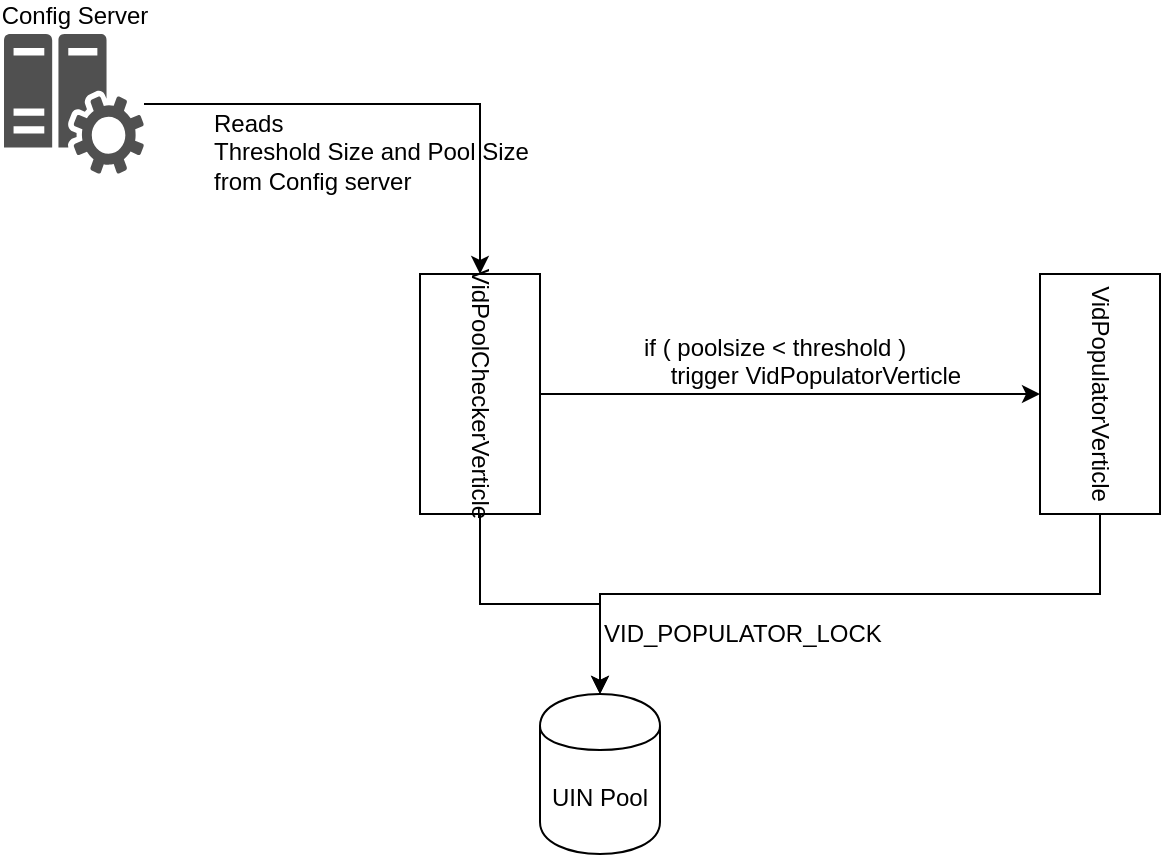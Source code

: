 <mxfile version="12.1.0" type="device" pages="1"><diagram id="GkQgpvO8lauRJl_DyZAT" name="Page-1"><mxGraphModel dx="1618" dy="483" grid="1" gridSize="10" guides="1" tooltips="1" connect="1" arrows="1" fold="1" page="1" pageScale="1" pageWidth="850" pageHeight="1100" math="0" shadow="0"><root><mxCell id="0"/><mxCell id="1" parent="0"/><mxCell id="AE_UGOOZKx3bauBDZhit-7" style="edgeStyle=orthogonalEdgeStyle;rounded=0;orthogonalLoop=1;jettySize=auto;html=1;entryX=0;entryY=0.5;entryDx=0;entryDy=0;" parent="1" source="AE_UGOOZKx3bauBDZhit-1" target="8iDKg7WKkFsdkrmvPs8w-1" edge="1"><mxGeometry relative="1" as="geometry"/></mxCell><mxCell id="AE_UGOOZKx3bauBDZhit-1" value="Config Server" style="pointerEvents=1;shadow=0;dashed=0;html=1;strokeColor=none;labelPosition=center;verticalLabelPosition=top;verticalAlign=bottom;align=center;fillColor=#505050;shape=mxgraph.mscae.oms.config_assessment" parent="1" vertex="1"><mxGeometry x="-18" y="130" width="70" height="70" as="geometry"/></mxCell><mxCell id="8iDKg7WKkFsdkrmvPs8w-3" style="edgeStyle=orthogonalEdgeStyle;rounded=0;orthogonalLoop=1;jettySize=auto;html=1;" edge="1" parent="1" source="AE_UGOOZKx3bauBDZhit-3"><mxGeometry relative="1" as="geometry"><mxPoint x="280" y="460" as="targetPoint"/><Array as="points"><mxPoint x="530" y="410"/><mxPoint x="280" y="410"/></Array></mxGeometry></mxCell><mxCell id="AE_UGOOZKx3bauBDZhit-3" value="VidPopulatorVerticle" style="rounded=0;whiteSpace=wrap;html=1;rotation=90;" parent="1" vertex="1"><mxGeometry x="470" y="280" width="120" height="60" as="geometry"/></mxCell><mxCell id="AE_UGOOZKx3bauBDZhit-6" value="UIN Pool" style="shape=cylinder;whiteSpace=wrap;html=1;boundedLbl=1;backgroundOutline=1;" parent="1" vertex="1"><mxGeometry x="250" y="460" width="60" height="80" as="geometry"/></mxCell><mxCell id="AE_UGOOZKx3bauBDZhit-13" value="Reads &lt;br&gt;Threshold Size and Pool Size&amp;nbsp;&lt;br&gt;from Config server" style="text;html=1;resizable=0;points=[];autosize=1;align=left;verticalAlign=top;spacingTop=-4;" parent="1" vertex="1"><mxGeometry x="85" y="165" width="180" height="40" as="geometry"/></mxCell><mxCell id="8iDKg7WKkFsdkrmvPs8w-2" style="edgeStyle=orthogonalEdgeStyle;rounded=0;orthogonalLoop=1;jettySize=auto;html=1;" edge="1" parent="1" source="8iDKg7WKkFsdkrmvPs8w-1" target="AE_UGOOZKx3bauBDZhit-6"><mxGeometry relative="1" as="geometry"/></mxCell><mxCell id="8iDKg7WKkFsdkrmvPs8w-5" style="edgeStyle=orthogonalEdgeStyle;rounded=0;orthogonalLoop=1;jettySize=auto;html=1;entryX=0.5;entryY=1;entryDx=0;entryDy=0;" edge="1" parent="1" source="8iDKg7WKkFsdkrmvPs8w-1" target="AE_UGOOZKx3bauBDZhit-3"><mxGeometry relative="1" as="geometry"/></mxCell><mxCell id="8iDKg7WKkFsdkrmvPs8w-1" value="VidPoolCheckerVerticle" style="rounded=0;whiteSpace=wrap;html=1;rotation=90;" vertex="1" parent="1"><mxGeometry x="160" y="280" width="120" height="60" as="geometry"/></mxCell><mxCell id="8iDKg7WKkFsdkrmvPs8w-4" value="if ( poolsize &amp;lt; threshold )&lt;br&gt;&amp;nbsp; &amp;nbsp; trigger&amp;nbsp;&lt;span style=&quot;text-align: center ; white-space: normal ; background-color: rgb(255 , 255 , 255)&quot;&gt;VidPopulatorVerticle&lt;/span&gt;" style="text;html=1;resizable=0;points=[];autosize=1;align=left;verticalAlign=top;spacingTop=-4;" vertex="1" parent="1"><mxGeometry x="300" y="277" width="170" height="30" as="geometry"/></mxCell><mxCell id="8iDKg7WKkFsdkrmvPs8w-6" value="VID_POPULATOR_LOCK" style="text;html=1;resizable=0;points=[];autosize=1;align=left;verticalAlign=top;spacingTop=-4;" vertex="1" parent="1"><mxGeometry x="280" y="420" width="150" height="20" as="geometry"/></mxCell></root></mxGraphModel></diagram></mxfile>